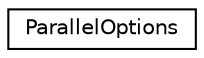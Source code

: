 digraph "Graphical Class Hierarchy"
{
 // LATEX_PDF_SIZE
  edge [fontname="Helvetica",fontsize="10",labelfontname="Helvetica",labelfontsize="10"];
  node [fontname="Helvetica",fontsize="10",shape=record];
  rankdir="LR";
  Node0 [label="ParallelOptions",height=0.2,width=0.4,color="black", fillcolor="white", style="filled",URL="$class_parallel_options.html",tooltip="The ParallelOptions class."];
}
